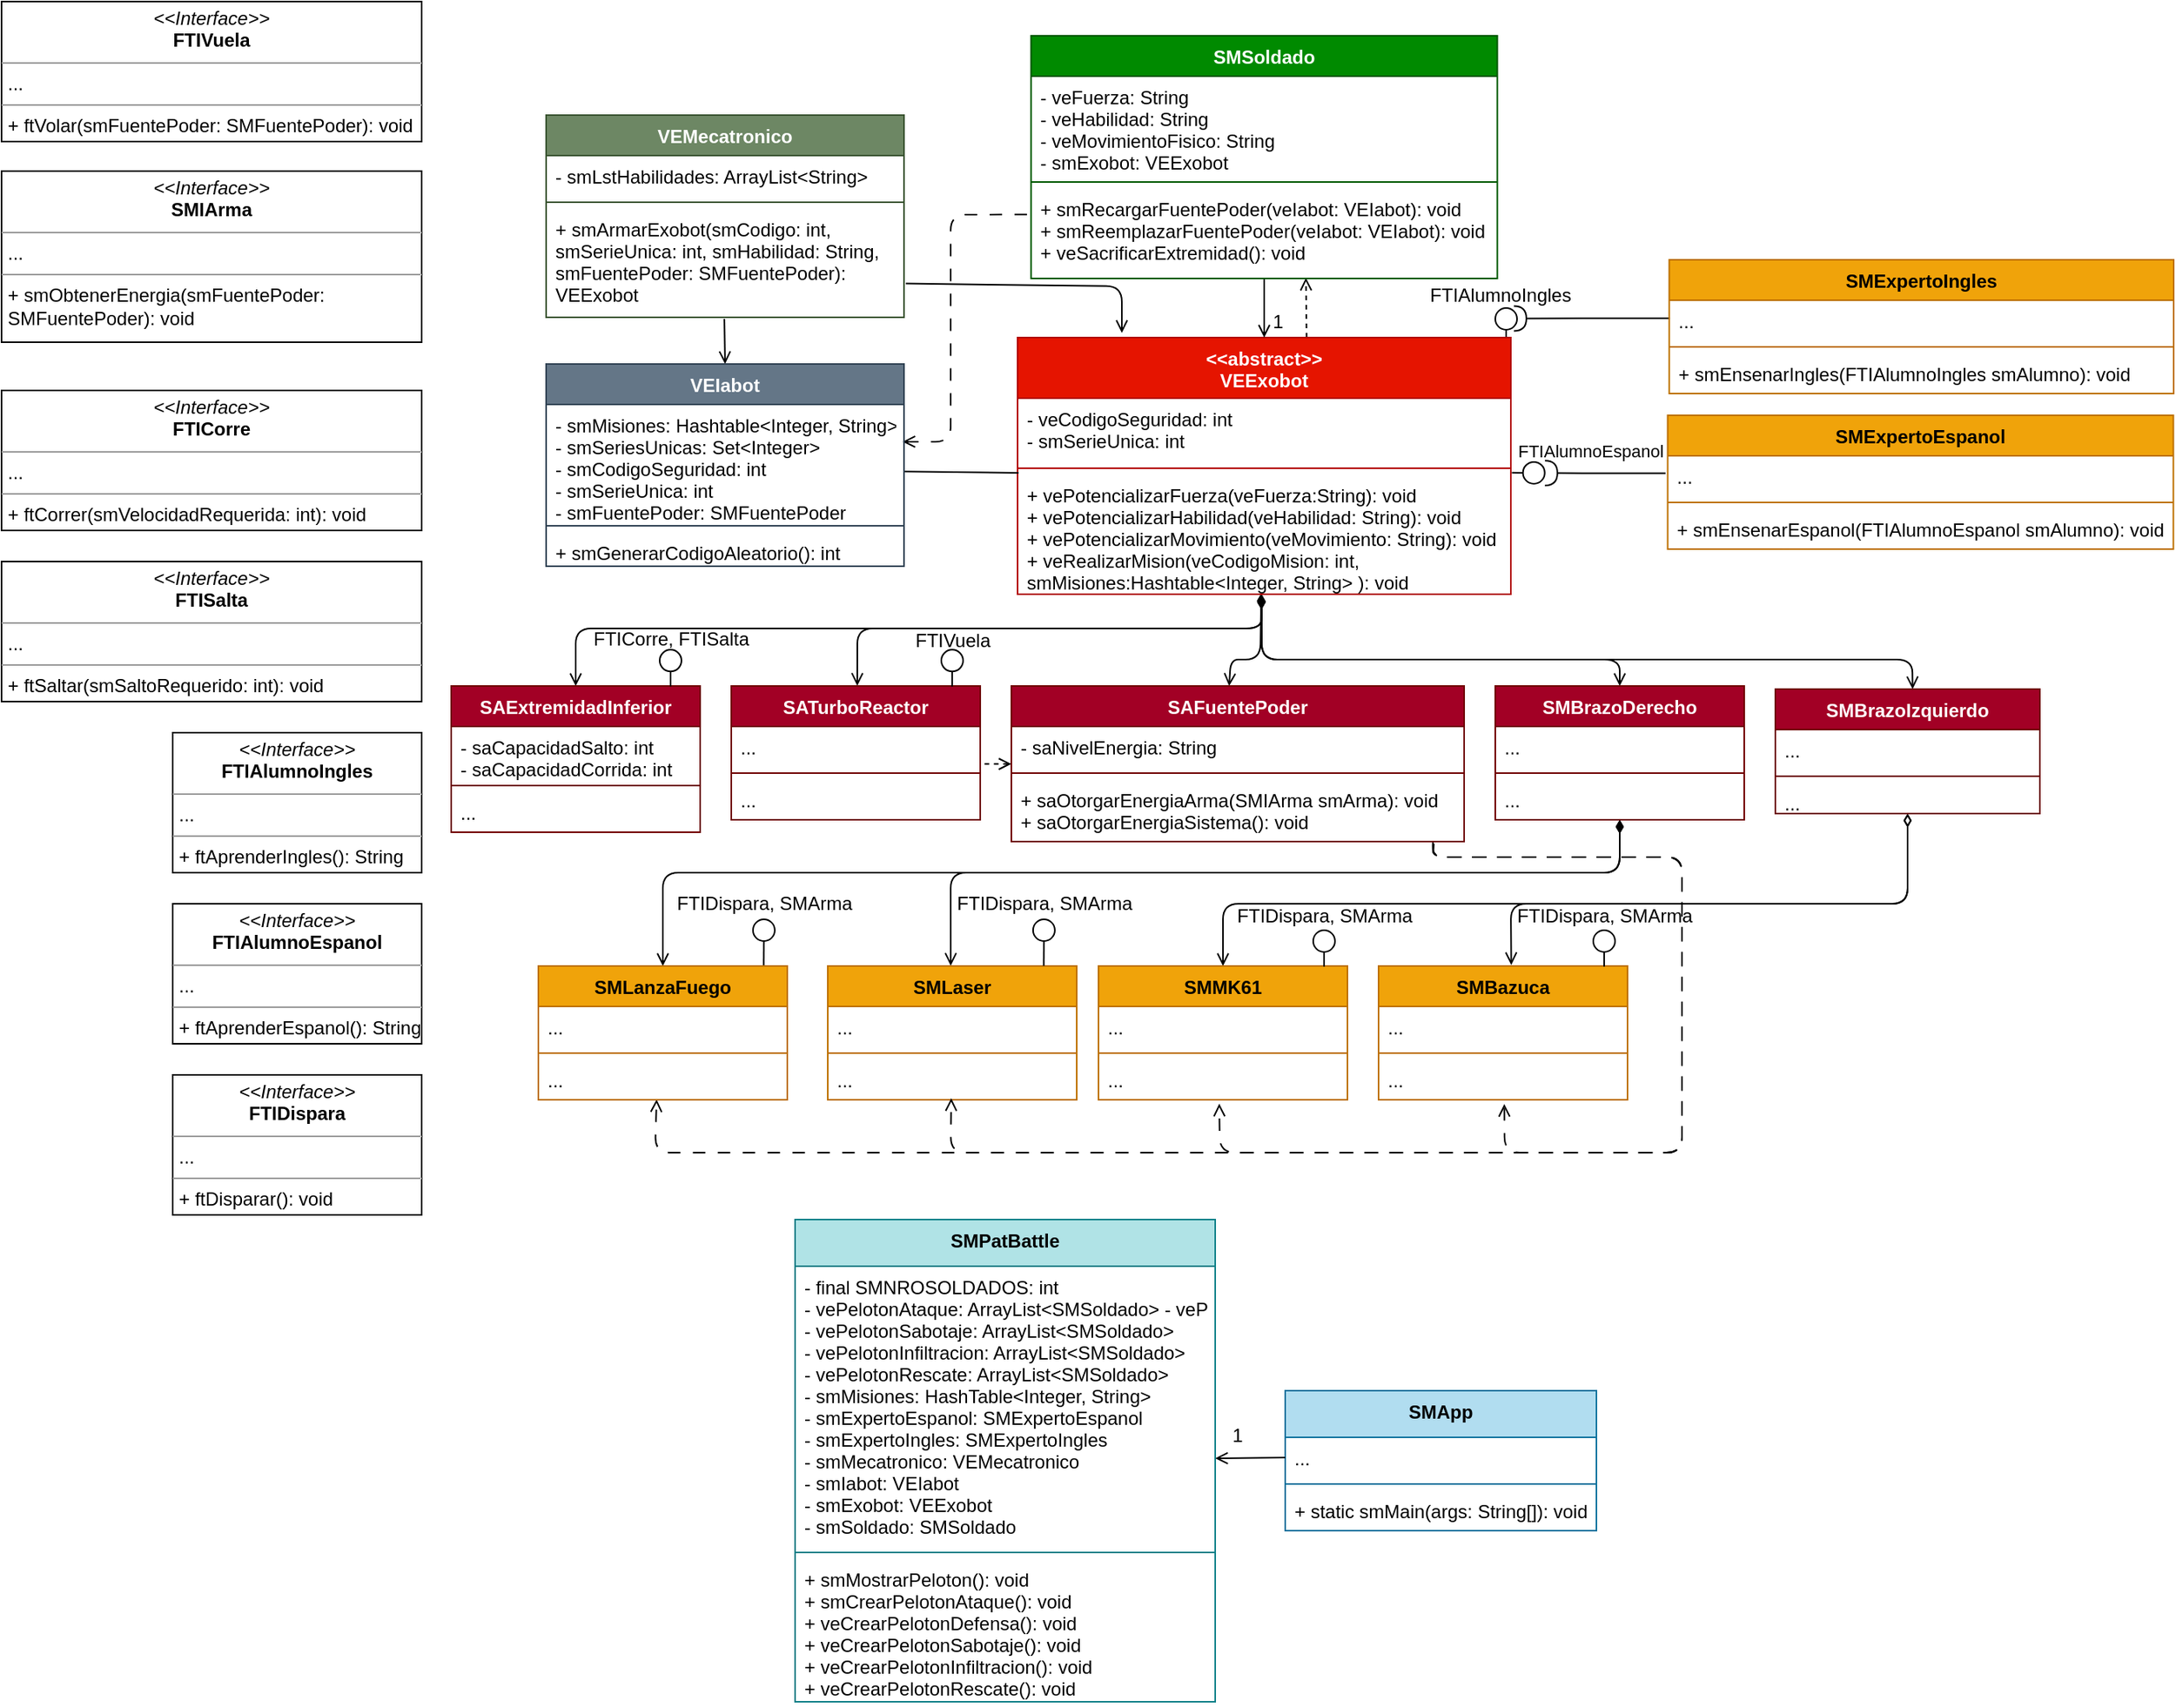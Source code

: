 <mxfile>
    <diagram id="Ngkt_RE7BkTY8LYu2mqX" name="Página-1">
        <mxGraphModel dx="877" dy="1302" grid="1" gridSize="10" guides="1" tooltips="1" connect="1" arrows="1" fold="1" page="1" pageScale="1" pageWidth="1169" pageHeight="827" background="#ffffff" math="0" shadow="0">
            <root>
                <mxCell id="0"/>
                <mxCell id="1" parent="0"/>
                <mxCell id="91" style="edgeStyle=none;html=1;strokeColor=#000000;endArrow=circle;endFill=0;" parent="1" edge="1">
                    <mxGeometry relative="1" as="geometry">
                        <mxPoint x="1337" y="113" as="targetPoint"/>
                        <Array as="points">
                            <mxPoint x="1337" y="113"/>
                        </Array>
                        <mxPoint x="1337" y="133" as="sourcePoint"/>
                    </mxGeometry>
                </mxCell>
                <mxCell id="99" style="edgeStyle=none;html=1;entryX=0.5;entryY=0;entryDx=0;entryDy=0;strokeColor=#000000;fontColor=#000000;endArrow=open;endFill=0;exitX=0.495;exitY=1.007;exitDx=0;exitDy=0;exitPerimeter=0;startArrow=diamondThin;startFill=1;" parent="1" source="5" target="26" edge="1">
                    <mxGeometry relative="1" as="geometry">
                        <Array as="points">
                            <mxPoint x="1180" y="320"/>
                            <mxPoint x="739" y="320"/>
                        </Array>
                    </mxGeometry>
                </mxCell>
                <mxCell id="100" style="edgeStyle=none;html=1;entryX=0.506;entryY=-0.002;entryDx=0;entryDy=0;strokeColor=#000000;fontColor=#000000;endArrow=open;endFill=0;entryPerimeter=0;startArrow=diamondThin;startFill=1;exitX=0.494;exitY=1.012;exitDx=0;exitDy=0;exitPerimeter=0;" parent="1" source="5" target="30" edge="1">
                    <mxGeometry relative="1" as="geometry">
                        <Array as="points">
                            <mxPoint x="1180" y="320"/>
                            <mxPoint x="920" y="320"/>
                        </Array>
                        <mxPoint x="1120" y="287" as="sourcePoint"/>
                    </mxGeometry>
                </mxCell>
                <mxCell id="101" style="edgeStyle=none;html=1;entryX=0.481;entryY=0;entryDx=0;entryDy=0;strokeColor=#000000;fontColor=#000000;endArrow=open;endFill=0;startArrow=diamondThin;startFill=1;entryPerimeter=0;exitX=0.494;exitY=0.996;exitDx=0;exitDy=0;exitPerimeter=0;" parent="1" source="5" target="34" edge="1">
                    <mxGeometry relative="1" as="geometry">
                        <Array as="points">
                            <mxPoint x="1179" y="340"/>
                            <mxPoint x="1160" y="340"/>
                        </Array>
                        <mxPoint x="1130" y="287" as="sourcePoint"/>
                    </mxGeometry>
                </mxCell>
                <mxCell id="102" style="edgeStyle=none;html=1;entryX=0.5;entryY=0;entryDx=0;entryDy=0;strokeColor=#000000;fontColor=#000000;endArrow=open;endFill=0;startArrow=diamondThin;startFill=1;exitX=0.493;exitY=1;exitDx=0;exitDy=0;exitPerimeter=0;" parent="1" source="5" target="38" edge="1">
                    <mxGeometry relative="1" as="geometry">
                        <Array as="points">
                            <mxPoint x="1180" y="340"/>
                            <mxPoint x="1410" y="340"/>
                        </Array>
                        <mxPoint x="1180" y="300" as="sourcePoint"/>
                    </mxGeometry>
                </mxCell>
                <mxCell id="103" style="edgeStyle=none;html=1;strokeColor=#000000;fontColor=#000000;startArrow=diamondThin;startFill=1;endArrow=open;endFill=0;exitX=0.495;exitY=1.004;exitDx=0;exitDy=0;exitPerimeter=0;entryX=0.519;entryY=0;entryDx=0;entryDy=0;entryPerimeter=0;" parent="1" source="5" target="42" edge="1">
                    <mxGeometry relative="1" as="geometry">
                        <mxPoint x="1460" y="347" as="targetPoint"/>
                        <Array as="points">
                            <mxPoint x="1180" y="340"/>
                            <mxPoint x="1598" y="340"/>
                        </Array>
                    </mxGeometry>
                </mxCell>
                <mxCell id="147" style="edgeStyle=none;html=1;exitX=0.75;exitY=0;exitDx=0;exitDy=0;entryX=0.763;entryY=0.993;entryDx=0;entryDy=0;entryPerimeter=0;strokeColor=#000000;startArrow=none;startFill=0;endArrow=open;endFill=0;dashed=1;" parent="1" edge="1">
                    <mxGeometry relative="1" as="geometry">
                        <mxPoint x="1208.75" y="133" as="sourcePoint"/>
                        <mxPoint x="1208.298" y="94.594" as="targetPoint"/>
                    </mxGeometry>
                </mxCell>
                <mxCell id="2" value="&lt;&lt;abstract&gt;&gt;&#10;VEExobot" style="swimlane;fontStyle=1;align=center;verticalAlign=top;childLayout=stackLayout;horizontal=1;startSize=39;horizontalStack=0;resizeParent=1;resizeParentMax=0;resizeLast=0;collapsible=1;marginBottom=0;fillColor=#e51400;strokeColor=#B20000;fontColor=#ffffff;" parent="1" vertex="1">
                    <mxGeometry x="1023" y="133" width="317" height="165" as="geometry"/>
                </mxCell>
                <mxCell id="3" value="- veCodigoSeguridad: int&#10;- smSerieUnica: int " style="text;strokeColor=none;fillColor=none;align=left;verticalAlign=top;spacingLeft=4;spacingRight=4;overflow=hidden;rotatable=0;points=[[0,0.5],[1,0.5]];portConstraint=eastwest;fontColor=#000000;" parent="2" vertex="1">
                    <mxGeometry y="39" width="317" height="41" as="geometry"/>
                </mxCell>
                <mxCell id="4" value="" style="line;strokeWidth=1;fillColor=none;align=left;verticalAlign=middle;spacingTop=-1;spacingLeft=3;spacingRight=3;rotatable=0;labelPosition=right;points=[];portConstraint=eastwest;strokeColor=inherit;" parent="2" vertex="1">
                    <mxGeometry y="80" width="317" height="8" as="geometry"/>
                </mxCell>
                <mxCell id="5" value="+ vePotencializarFuerza(veFuerza:String): void&#10;+ vePotencializarHabilidad(veHabilidad: String): void&#10;+ vePotencializarMovimiento(veMovimiento: String): void&#10;+ veRealizarMision(veCodigoMision: int, &#10;smMisiones:Hashtable&lt;Integer, String&gt; ): void" style="text;strokeColor=none;fillColor=none;align=left;verticalAlign=top;spacingLeft=4;spacingRight=4;overflow=hidden;rotatable=0;points=[[0,0.5],[1,0.5]];portConstraint=eastwest;fontColor=#000000;" parent="2" vertex="1">
                    <mxGeometry y="88" width="317" height="77" as="geometry"/>
                </mxCell>
                <mxCell id="87" style="edgeStyle=none;html=1;entryX=0.5;entryY=0;entryDx=0;entryDy=0;strokeColor=#000000;endArrow=open;endFill=0;" parent="1" source="6" target="2" edge="1">
                    <mxGeometry relative="1" as="geometry"/>
                </mxCell>
                <mxCell id="6" value="SMSoldado" style="swimlane;fontStyle=1;align=center;verticalAlign=top;childLayout=stackLayout;horizontal=1;startSize=26;horizontalStack=0;resizeParent=1;resizeParentMax=0;resizeLast=0;collapsible=1;marginBottom=0;fillColor=#008a00;strokeColor=#005700;fontColor=#ffffff;" parent="1" vertex="1">
                    <mxGeometry x="1031.68" y="-61" width="299.63" height="156" as="geometry"/>
                </mxCell>
                <mxCell id="7" value="- veFuerza: String&#10;- veHabilidad: String&#10;- veMovimientoFisico: String&#10;- smExobot: VEExobot" style="text;strokeColor=none;fillColor=none;align=left;verticalAlign=top;spacingLeft=4;spacingRight=4;overflow=hidden;rotatable=0;points=[[0,0.5],[1,0.5]];portConstraint=eastwest;fontColor=#000000;" parent="6" vertex="1">
                    <mxGeometry y="26" width="299.63" height="64" as="geometry"/>
                </mxCell>
                <mxCell id="8" value="" style="line;strokeWidth=1;fillColor=none;align=left;verticalAlign=middle;spacingTop=-1;spacingLeft=3;spacingRight=3;rotatable=0;labelPosition=right;points=[];portConstraint=eastwest;strokeColor=inherit;" parent="6" vertex="1">
                    <mxGeometry y="90" width="299.63" height="8" as="geometry"/>
                </mxCell>
                <mxCell id="9" value="+ smRecargarFuentePoder(veIabot: VEIabot): void&#10;+ smReemplazarFuentePoder(veIabot: VEIabot): void&#10;+ veSacrificarExtremidad(): void" style="text;strokeColor=none;fillColor=none;align=left;verticalAlign=top;spacingLeft=4;spacingRight=4;overflow=hidden;rotatable=0;points=[[0,0.5],[1,0.5]];portConstraint=eastwest;fontColor=#000000;" parent="6" vertex="1">
                    <mxGeometry y="98" width="299.63" height="58" as="geometry"/>
                </mxCell>
                <mxCell id="88" style="edgeStyle=none;html=1;entryX=0.498;entryY=1.014;entryDx=0;entryDy=0;strokeColor=#000000;endArrow=none;endFill=0;exitX=0.5;exitY=0;exitDx=0;exitDy=0;entryPerimeter=0;startArrow=open;startFill=0;" parent="1" source="10" target="17" edge="1">
                    <mxGeometry relative="1" as="geometry"/>
                </mxCell>
                <mxCell id="89" style="edgeStyle=none;html=1;entryX=0.002;entryY=0.875;entryDx=0;entryDy=0;strokeColor=#000000;endArrow=none;endFill=0;entryPerimeter=0;startArrow=none;startFill=0;exitX=1.001;exitY=0.582;exitDx=0;exitDy=0;exitPerimeter=0;" parent="1" source="11" target="4" edge="1">
                    <mxGeometry relative="1" as="geometry"/>
                </mxCell>
                <mxCell id="129" style="edgeStyle=none;html=1;fontColor=#000000;strokeColor=#000000;dashed=1;dashPattern=8 8;endArrow=none;endFill=0;startArrow=open;startFill=0;exitX=0.996;exitY=0.324;exitDx=0;exitDy=0;exitPerimeter=0;entryX=0.003;entryY=0.291;entryDx=0;entryDy=0;entryPerimeter=0;" parent="1" source="11" target="9" edge="1">
                    <mxGeometry relative="1" as="geometry">
                        <Array as="points">
                            <mxPoint x="980" y="200"/>
                            <mxPoint x="980" y="54"/>
                        </Array>
                        <mxPoint x="960" y="180" as="sourcePoint"/>
                        <mxPoint x="1030" y="54" as="targetPoint"/>
                    </mxGeometry>
                </mxCell>
                <mxCell id="10" value="VEIabot" style="swimlane;fontStyle=1;align=center;verticalAlign=top;childLayout=stackLayout;horizontal=1;startSize=26;horizontalStack=0;resizeParent=1;resizeParentMax=0;resizeLast=0;collapsible=1;marginBottom=0;fillColor=#647687;strokeColor=#314354;fontColor=#ffffff;" parent="1" vertex="1">
                    <mxGeometry x="720" y="150" width="230" height="130" as="geometry"/>
                </mxCell>
                <mxCell id="11" value="- smMisiones: Hashtable&lt;Integer, String&gt;&#10;- smSeriesUnicas: Set&lt;Integer&gt;&#10;- smCodigoSeguridad: int&#10;- smSerieUnica: int&#10;- smFuentePoder: SMFuentePoder" style="text;strokeColor=none;fillColor=none;align=left;verticalAlign=top;spacingLeft=4;spacingRight=4;overflow=hidden;rotatable=0;points=[[0,0.5],[1,0.5]];portConstraint=eastwest;fontColor=#000000;" parent="10" vertex="1">
                    <mxGeometry y="26" width="230" height="74" as="geometry"/>
                </mxCell>
                <mxCell id="12" value="" style="line;strokeWidth=1;fillColor=none;align=left;verticalAlign=middle;spacingTop=-1;spacingLeft=3;spacingRight=3;rotatable=0;labelPosition=right;points=[];portConstraint=eastwest;strokeColor=inherit;" parent="10" vertex="1">
                    <mxGeometry y="100" width="230" height="8" as="geometry"/>
                </mxCell>
                <mxCell id="13" value="+ smGenerarCodigoAleatorio(): int" style="text;strokeColor=none;fillColor=none;align=left;verticalAlign=top;spacingLeft=4;spacingRight=4;overflow=hidden;rotatable=0;points=[[0,0.5],[1,0.5]];portConstraint=eastwest;fontColor=#000000;" parent="10" vertex="1">
                    <mxGeometry y="108" width="230" height="22" as="geometry"/>
                </mxCell>
                <mxCell id="14" value="VEMecatronico" style="swimlane;fontStyle=1;align=center;verticalAlign=top;childLayout=stackLayout;horizontal=1;startSize=26;horizontalStack=0;resizeParent=1;resizeParentMax=0;resizeLast=0;collapsible=1;marginBottom=0;fillColor=#6d8764;strokeColor=#3A5431;fontColor=#ffffff;" parent="1" vertex="1">
                    <mxGeometry x="720" y="-10" width="230" height="130" as="geometry"/>
                </mxCell>
                <mxCell id="15" value="- smLstHabilidades: ArrayList&lt;String&gt;" style="text;strokeColor=none;fillColor=none;align=left;verticalAlign=top;spacingLeft=4;spacingRight=4;overflow=hidden;rotatable=0;points=[[0,0.5],[1,0.5]];portConstraint=eastwest;fontColor=#000000;" parent="14" vertex="1">
                    <mxGeometry y="26" width="230" height="26" as="geometry"/>
                </mxCell>
                <mxCell id="16" value="" style="line;strokeWidth=1;fillColor=none;align=left;verticalAlign=middle;spacingTop=-1;spacingLeft=3;spacingRight=3;rotatable=0;labelPosition=right;points=[];portConstraint=eastwest;strokeColor=inherit;" parent="14" vertex="1">
                    <mxGeometry y="52" width="230" height="8" as="geometry"/>
                </mxCell>
                <mxCell id="17" value="+ smArmarExobot(smCodigo: int,&#10;smSerieUnica: int, smHabilidad: String, &#10;smFuentePoder: SMFuentePoder): &#10;VEExobot" style="text;strokeColor=none;fillColor=none;align=left;verticalAlign=top;spacingLeft=4;spacingRight=4;overflow=hidden;rotatable=0;points=[[0,0.5],[1,0.5]];portConstraint=eastwest;fontColor=#000000;" parent="14" vertex="1">
                    <mxGeometry y="60" width="230" height="70" as="geometry"/>
                </mxCell>
                <mxCell id="93" style="edgeStyle=none;html=1;strokeColor=#000000;fontColor=#000000;endArrow=halfCircle;endFill=0;entryX=0.732;entryY=1.09;entryDx=0;entryDy=0;entryPerimeter=0;exitX=0.001;exitY=0.446;exitDx=0;exitDy=0;exitPerimeter=0;" parent="1" edge="1">
                    <mxGeometry relative="1" as="geometry">
                        <mxPoint x="1342" y="120.7" as="targetPoint"/>
                        <mxPoint x="1442.124" y="120.596" as="sourcePoint"/>
                    </mxGeometry>
                </mxCell>
                <mxCell id="18" value="SMExpertoIngles" style="swimlane;fontStyle=1;align=center;verticalAlign=top;childLayout=stackLayout;horizontal=1;startSize=26;horizontalStack=0;resizeParent=1;resizeParentMax=0;resizeLast=0;collapsible=1;marginBottom=0;fillColor=#f0a30a;strokeColor=#BD7000;fontColor=#000000;" parent="1" vertex="1">
                    <mxGeometry x="1441.8" y="83" width="324.2" height="86" as="geometry"/>
                </mxCell>
                <mxCell id="19" value="..." style="text;strokeColor=none;fillColor=none;align=left;verticalAlign=top;spacingLeft=4;spacingRight=4;overflow=hidden;rotatable=0;points=[[0,0.5],[1,0.5]];portConstraint=eastwest;fontColor=#000000;" parent="18" vertex="1">
                    <mxGeometry y="26" width="324.2" height="26" as="geometry"/>
                </mxCell>
                <mxCell id="20" value="" style="line;strokeWidth=1;fillColor=none;align=left;verticalAlign=middle;spacingTop=-1;spacingLeft=3;spacingRight=3;rotatable=0;labelPosition=right;points=[];portConstraint=eastwest;strokeColor=inherit;" parent="18" vertex="1">
                    <mxGeometry y="52" width="324.2" height="8" as="geometry"/>
                </mxCell>
                <mxCell id="21" value="+ smEnsenarIngles(FTIAlumnoIngles smAlumno): void" style="text;strokeColor=none;fillColor=none;align=left;verticalAlign=top;spacingLeft=4;spacingRight=4;overflow=hidden;rotatable=0;points=[[0,0.5],[1,0.5]];portConstraint=eastwest;fontColor=#000000;" parent="18" vertex="1">
                    <mxGeometry y="60" width="324.2" height="26" as="geometry"/>
                </mxCell>
                <mxCell id="22" value="SMExpertoEspanol" style="swimlane;fontStyle=1;align=center;verticalAlign=top;childLayout=stackLayout;horizontal=1;startSize=26;horizontalStack=0;resizeParent=1;resizeParentMax=0;resizeLast=0;collapsible=1;marginBottom=0;fillColor=#f0a30a;strokeColor=#BD7000;fontColor=#000000;" parent="1" vertex="1">
                    <mxGeometry x="1440.8" y="183" width="325" height="86" as="geometry"/>
                </mxCell>
                <mxCell id="23" value="..." style="text;strokeColor=none;fillColor=none;align=left;verticalAlign=top;spacingLeft=4;spacingRight=4;overflow=hidden;rotatable=0;points=[[0,0.5],[1,0.5]];portConstraint=eastwest;fontColor=#000000;" parent="22" vertex="1">
                    <mxGeometry y="26" width="325" height="26" as="geometry"/>
                </mxCell>
                <mxCell id="24" value="" style="line;strokeWidth=1;fillColor=none;align=left;verticalAlign=middle;spacingTop=-1;spacingLeft=3;spacingRight=3;rotatable=0;labelPosition=right;points=[];portConstraint=eastwest;strokeColor=inherit;" parent="22" vertex="1">
                    <mxGeometry y="52" width="325" height="8" as="geometry"/>
                </mxCell>
                <mxCell id="25" value="+ smEnsenarEspanol(FTIAlumnoEspanol smAlumno): void" style="text;strokeColor=none;fillColor=none;align=left;verticalAlign=top;spacingLeft=4;spacingRight=4;overflow=hidden;rotatable=0;points=[[0,0.5],[1,0.5]];portConstraint=eastwest;fontColor=#000000;" parent="22" vertex="1">
                    <mxGeometry y="60" width="325" height="26" as="geometry"/>
                </mxCell>
                <mxCell id="26" value="SAExtremidadInferior" style="swimlane;fontStyle=1;align=center;verticalAlign=top;childLayout=stackLayout;horizontal=1;startSize=26;horizontalStack=0;resizeParent=1;resizeParentMax=0;resizeLast=0;collapsible=1;marginBottom=0;fillColor=#a20025;strokeColor=#6F0000;fontColor=#ffffff;" parent="1" vertex="1">
                    <mxGeometry x="659" y="357" width="160" height="94" as="geometry"/>
                </mxCell>
                <mxCell id="27" value="- saCapacidadSalto: int&#10;- saCapacidadCorrida: int" style="text;strokeColor=none;fillColor=none;align=left;verticalAlign=top;spacingLeft=4;spacingRight=4;overflow=hidden;rotatable=0;points=[[0,0.5],[1,0.5]];portConstraint=eastwest;fontColor=#000000;" parent="26" vertex="1">
                    <mxGeometry y="26" width="160" height="34" as="geometry"/>
                </mxCell>
                <mxCell id="28" value="" style="line;strokeWidth=1;fillColor=none;align=left;verticalAlign=middle;spacingTop=-1;spacingLeft=3;spacingRight=3;rotatable=0;labelPosition=right;points=[];portConstraint=eastwest;strokeColor=inherit;" parent="26" vertex="1">
                    <mxGeometry y="60" width="160" height="8" as="geometry"/>
                </mxCell>
                <mxCell id="29" value="..." style="text;strokeColor=none;fillColor=none;align=left;verticalAlign=top;spacingLeft=4;spacingRight=4;overflow=hidden;rotatable=0;points=[[0,0.5],[1,0.5]];portConstraint=eastwest;fontColor=#000000;" parent="26" vertex="1">
                    <mxGeometry y="68" width="160" height="26" as="geometry"/>
                </mxCell>
                <mxCell id="30" value="SATurboReactor" style="swimlane;fontStyle=1;align=center;verticalAlign=top;childLayout=stackLayout;horizontal=1;startSize=26;horizontalStack=0;resizeParent=1;resizeParentMax=0;resizeLast=0;collapsible=1;marginBottom=0;fillColor=#a20025;strokeColor=#6F0000;fontColor=#ffffff;" parent="1" vertex="1">
                    <mxGeometry x="839" y="357" width="160" height="86" as="geometry"/>
                </mxCell>
                <mxCell id="31" value="..." style="text;strokeColor=none;fillColor=none;align=left;verticalAlign=top;spacingLeft=4;spacingRight=4;overflow=hidden;rotatable=0;points=[[0,0.5],[1,0.5]];portConstraint=eastwest;fontColor=#000000;" parent="30" vertex="1">
                    <mxGeometry y="26" width="160" height="26" as="geometry"/>
                </mxCell>
                <mxCell id="32" value="" style="line;strokeWidth=1;fillColor=none;align=left;verticalAlign=middle;spacingTop=-1;spacingLeft=3;spacingRight=3;rotatable=0;labelPosition=right;points=[];portConstraint=eastwest;strokeColor=inherit;" parent="30" vertex="1">
                    <mxGeometry y="52" width="160" height="8" as="geometry"/>
                </mxCell>
                <mxCell id="33" value="..." style="text;strokeColor=none;fillColor=none;align=left;verticalAlign=top;spacingLeft=4;spacingRight=4;overflow=hidden;rotatable=0;points=[[0,0.5],[1,0.5]];portConstraint=eastwest;fontColor=#000000;" parent="30" vertex="1">
                    <mxGeometry y="60" width="160" height="26" as="geometry"/>
                </mxCell>
                <mxCell id="138" style="edgeStyle=none;html=1;strokeColor=#000000;entryX=0.475;entryY=0.989;entryDx=0;entryDy=0;entryPerimeter=0;dashed=1;dashPattern=8 8;endArrow=open;endFill=0;exitX=0.933;exitY=1.035;exitDx=0;exitDy=0;exitPerimeter=0;" parent="1" source="37" target="49" edge="1">
                    <mxGeometry relative="1" as="geometry">
                        <mxPoint x="790" y="627" as="targetPoint"/>
                        <Array as="points">
                            <mxPoint x="1290" y="467"/>
                            <mxPoint x="1450" y="467"/>
                            <mxPoint x="1450" y="657"/>
                            <mxPoint x="790" y="657"/>
                        </Array>
                    </mxGeometry>
                </mxCell>
                <mxCell id="142" style="edgeStyle=none;html=1;entryX=1;entryY=0.928;entryDx=0;entryDy=0;entryPerimeter=0;strokeColor=#000000;startArrow=open;startFill=0;endArrow=none;endFill=0;dashed=1;" parent="1" source="34" target="31" edge="1">
                    <mxGeometry relative="1" as="geometry"/>
                </mxCell>
                <mxCell id="34" value="SAFuentePoder" style="swimlane;fontStyle=1;align=center;verticalAlign=top;childLayout=stackLayout;horizontal=1;startSize=26;horizontalStack=0;resizeParent=1;resizeParentMax=0;resizeLast=0;collapsible=1;marginBottom=0;fillColor=#a20025;strokeColor=#6F0000;fontColor=#ffffff;" parent="1" vertex="1">
                    <mxGeometry x="1019" y="357" width="291" height="100" as="geometry"/>
                </mxCell>
                <mxCell id="35" value="- saNivelEnergia: String" style="text;strokeColor=none;fillColor=none;align=left;verticalAlign=top;spacingLeft=4;spacingRight=4;overflow=hidden;rotatable=0;points=[[0,0.5],[1,0.5]];portConstraint=eastwest;fontColor=#000000;" parent="34" vertex="1">
                    <mxGeometry y="26" width="291" height="26" as="geometry"/>
                </mxCell>
                <mxCell id="36" value="" style="line;strokeWidth=1;fillColor=none;align=left;verticalAlign=middle;spacingTop=-1;spacingLeft=3;spacingRight=3;rotatable=0;labelPosition=right;points=[];portConstraint=eastwest;strokeColor=inherit;" parent="34" vertex="1">
                    <mxGeometry y="52" width="291" height="8" as="geometry"/>
                </mxCell>
                <mxCell id="37" value="+ saOtorgarEnergiaArma(SMIArma smArma): void&#10;+ saOtorgarEnergiaSistema(): void" style="text;strokeColor=none;fillColor=none;align=left;verticalAlign=top;spacingLeft=4;spacingRight=4;overflow=hidden;rotatable=0;points=[[0,0.5],[1,0.5]];portConstraint=eastwest;fontColor=#000000;" parent="34" vertex="1">
                    <mxGeometry y="60" width="291" height="40" as="geometry"/>
                </mxCell>
                <mxCell id="105" style="edgeStyle=none;html=1;entryX=0.5;entryY=0;entryDx=0;entryDy=0;strokeColor=#000000;fontColor=#000000;startArrow=diamondThin;startFill=1;endArrow=open;endFill=0;" parent="1" source="38" target="46" edge="1">
                    <mxGeometry relative="1" as="geometry">
                        <Array as="points">
                            <mxPoint x="1410" y="477"/>
                            <mxPoint x="795" y="477"/>
                        </Array>
                    </mxGeometry>
                </mxCell>
                <mxCell id="106" style="edgeStyle=none;html=1;entryX=0.494;entryY=-0.002;entryDx=0;entryDy=0;strokeColor=#000000;fontColor=#000000;startArrow=diamondThin;startFill=1;endArrow=open;endFill=0;entryPerimeter=0;" parent="1" source="38" target="50" edge="1">
                    <mxGeometry relative="1" as="geometry">
                        <Array as="points">
                            <mxPoint x="1410" y="477"/>
                            <mxPoint x="980" y="477"/>
                        </Array>
                    </mxGeometry>
                </mxCell>
                <mxCell id="38" value="SMBrazoDerecho" style="swimlane;fontStyle=1;align=center;verticalAlign=top;childLayout=stackLayout;horizontal=1;startSize=26;horizontalStack=0;resizeParent=1;resizeParentMax=0;resizeLast=0;collapsible=1;marginBottom=0;fillColor=#a20025;strokeColor=#6F0000;fontColor=#ffffff;" parent="1" vertex="1">
                    <mxGeometry x="1330" y="357" width="160" height="86" as="geometry"/>
                </mxCell>
                <mxCell id="39" value="..." style="text;strokeColor=none;fillColor=none;align=left;verticalAlign=top;spacingLeft=4;spacingRight=4;overflow=hidden;rotatable=0;points=[[0,0.5],[1,0.5]];portConstraint=eastwest;fontColor=#000000;" parent="38" vertex="1">
                    <mxGeometry y="26" width="160" height="26" as="geometry"/>
                </mxCell>
                <mxCell id="40" value="" style="line;strokeWidth=1;fillColor=none;align=left;verticalAlign=middle;spacingTop=-1;spacingLeft=3;spacingRight=3;rotatable=0;labelPosition=right;points=[];portConstraint=eastwest;strokeColor=inherit;" parent="38" vertex="1">
                    <mxGeometry y="52" width="160" height="8" as="geometry"/>
                </mxCell>
                <mxCell id="41" value="..." style="text;strokeColor=none;fillColor=none;align=left;verticalAlign=top;spacingLeft=4;spacingRight=4;overflow=hidden;rotatable=0;points=[[0,0.5],[1,0.5]];portConstraint=eastwest;fontColor=#000000;" parent="38" vertex="1">
                    <mxGeometry y="60" width="160" height="26" as="geometry"/>
                </mxCell>
                <mxCell id="107" style="edgeStyle=none;html=1;entryX=0.5;entryY=0;entryDx=0;entryDy=0;strokeColor=#000000;fontColor=#000000;startArrow=diamondThin;startFill=0;endArrow=open;endFill=0;" parent="1" source="42" target="54" edge="1">
                    <mxGeometry relative="1" as="geometry">
                        <Array as="points">
                            <mxPoint x="1595" y="497"/>
                            <mxPoint x="1155" y="497"/>
                        </Array>
                    </mxGeometry>
                </mxCell>
                <mxCell id="108" style="edgeStyle=none;html=1;entryX=0.533;entryY=-0.008;entryDx=0;entryDy=0;entryPerimeter=0;strokeColor=#000000;fontColor=#000000;startArrow=diamondThin;startFill=0;endArrow=open;endFill=0;exitX=0.5;exitY=1;exitDx=0;exitDy=0;" parent="1" source="42" target="58" edge="1">
                    <mxGeometry relative="1" as="geometry">
                        <Array as="points">
                            <mxPoint x="1595" y="497"/>
                            <mxPoint x="1340" y="497"/>
                        </Array>
                        <mxPoint x="1620" y="467" as="sourcePoint"/>
                    </mxGeometry>
                </mxCell>
                <mxCell id="42" value="SMBrazoIzquierdo" style="swimlane;fontStyle=1;align=center;verticalAlign=top;childLayout=stackLayout;horizontal=1;startSize=26;horizontalStack=0;resizeParent=1;resizeParentMax=0;resizeLast=0;collapsible=1;marginBottom=0;fillColor=#a20025;strokeColor=#6F0000;fontColor=#ffffff;" parent="1" vertex="1">
                    <mxGeometry x="1510" y="359" width="170" height="80" as="geometry"/>
                </mxCell>
                <mxCell id="43" value="..." style="text;strokeColor=none;fillColor=none;align=left;verticalAlign=top;spacingLeft=4;spacingRight=4;overflow=hidden;rotatable=0;points=[[0,0.5],[1,0.5]];portConstraint=eastwest;fontColor=#000000;" parent="42" vertex="1">
                    <mxGeometry y="26" width="170" height="26" as="geometry"/>
                </mxCell>
                <mxCell id="44" value="" style="line;strokeWidth=1;fillColor=none;align=left;verticalAlign=middle;spacingTop=-1;spacingLeft=3;spacingRight=3;rotatable=0;labelPosition=right;points=[];portConstraint=eastwest;strokeColor=inherit;" parent="42" vertex="1">
                    <mxGeometry y="52" width="170" height="8" as="geometry"/>
                </mxCell>
                <mxCell id="45" value="..." style="text;strokeColor=none;fillColor=none;align=left;verticalAlign=top;spacingLeft=4;spacingRight=4;overflow=hidden;rotatable=0;points=[[0,0.5],[1,0.5]];portConstraint=eastwest;fontColor=#000000;" parent="42" vertex="1">
                    <mxGeometry y="60" width="170" height="20" as="geometry"/>
                </mxCell>
                <mxCell id="116" style="edgeStyle=none;html=1;exitX=0.905;exitY=0.01;exitDx=0;exitDy=0;strokeColor=#000000;fontColor=#000000;startArrow=none;startFill=0;endArrow=circle;endFill=0;exitPerimeter=0;" parent="1" edge="1">
                    <mxGeometry relative="1" as="geometry">
                        <mxPoint x="860" y="506" as="targetPoint"/>
                        <mxPoint x="859.8" y="536.86" as="sourcePoint"/>
                    </mxGeometry>
                </mxCell>
                <mxCell id="46" value="SMLanzaFuego" style="swimlane;fontStyle=1;align=center;verticalAlign=top;childLayout=stackLayout;horizontal=1;startSize=26;horizontalStack=0;resizeParent=1;resizeParentMax=0;resizeLast=0;collapsible=1;marginBottom=0;fillColor=#f0a30a;strokeColor=#BD7000;fontColor=#000000;" parent="1" vertex="1">
                    <mxGeometry x="715" y="537" width="160" height="86" as="geometry"/>
                </mxCell>
                <mxCell id="47" value="..." style="text;strokeColor=none;fillColor=none;align=left;verticalAlign=top;spacingLeft=4;spacingRight=4;overflow=hidden;rotatable=0;points=[[0,0.5],[1,0.5]];portConstraint=eastwest;fontColor=#000000;" parent="46" vertex="1">
                    <mxGeometry y="26" width="160" height="26" as="geometry"/>
                </mxCell>
                <mxCell id="48" value="" style="line;strokeWidth=1;fillColor=none;align=left;verticalAlign=middle;spacingTop=-1;spacingLeft=3;spacingRight=3;rotatable=0;labelPosition=right;points=[];portConstraint=eastwest;strokeColor=inherit;" parent="46" vertex="1">
                    <mxGeometry y="52" width="160" height="8" as="geometry"/>
                </mxCell>
                <mxCell id="49" value="..." style="text;strokeColor=none;fillColor=none;align=left;verticalAlign=top;spacingLeft=4;spacingRight=4;overflow=hidden;rotatable=0;points=[[0,0.5],[1,0.5]];portConstraint=eastwest;fontColor=#000000;" parent="46" vertex="1">
                    <mxGeometry y="60" width="160" height="26" as="geometry"/>
                </mxCell>
                <mxCell id="50" value="SMLaser" style="swimlane;fontStyle=1;align=center;verticalAlign=top;childLayout=stackLayout;horizontal=1;startSize=26;horizontalStack=0;resizeParent=1;resizeParentMax=0;resizeLast=0;collapsible=1;marginBottom=0;fillColor=#f0a30a;strokeColor=#BD7000;fontColor=#000000;" parent="1" vertex="1">
                    <mxGeometry x="901" y="537" width="160" height="86" as="geometry"/>
                </mxCell>
                <mxCell id="51" value="..." style="text;strokeColor=none;fillColor=none;align=left;verticalAlign=top;spacingLeft=4;spacingRight=4;overflow=hidden;rotatable=0;points=[[0,0.5],[1,0.5]];portConstraint=eastwest;fontColor=#000000;" parent="50" vertex="1">
                    <mxGeometry y="26" width="160" height="26" as="geometry"/>
                </mxCell>
                <mxCell id="52" value="" style="line;strokeWidth=1;fillColor=none;align=left;verticalAlign=middle;spacingTop=-1;spacingLeft=3;spacingRight=3;rotatable=0;labelPosition=right;points=[];portConstraint=eastwest;strokeColor=inherit;" parent="50" vertex="1">
                    <mxGeometry y="52" width="160" height="8" as="geometry"/>
                </mxCell>
                <mxCell id="53" value="..." style="text;strokeColor=none;fillColor=none;align=left;verticalAlign=top;spacingLeft=4;spacingRight=4;overflow=hidden;rotatable=0;points=[[0,0.5],[1,0.5]];portConstraint=eastwest;fontColor=#000000;" parent="50" vertex="1">
                    <mxGeometry y="60" width="160" height="26" as="geometry"/>
                </mxCell>
                <mxCell id="54" value="SMMK61" style="swimlane;fontStyle=1;align=center;verticalAlign=top;childLayout=stackLayout;horizontal=1;startSize=26;horizontalStack=0;resizeParent=1;resizeParentMax=0;resizeLast=0;collapsible=1;marginBottom=0;fillColor=#f0a30a;strokeColor=#BD7000;fontColor=#000000;" parent="1" vertex="1">
                    <mxGeometry x="1075" y="537" width="160" height="86" as="geometry"/>
                </mxCell>
                <mxCell id="55" value="..." style="text;strokeColor=none;fillColor=none;align=left;verticalAlign=top;spacingLeft=4;spacingRight=4;overflow=hidden;rotatable=0;points=[[0,0.5],[1,0.5]];portConstraint=eastwest;fontColor=#000000;" parent="54" vertex="1">
                    <mxGeometry y="26" width="160" height="26" as="geometry"/>
                </mxCell>
                <mxCell id="56" value="" style="line;strokeWidth=1;fillColor=none;align=left;verticalAlign=middle;spacingTop=-1;spacingLeft=3;spacingRight=3;rotatable=0;labelPosition=right;points=[];portConstraint=eastwest;strokeColor=inherit;" parent="54" vertex="1">
                    <mxGeometry y="52" width="160" height="8" as="geometry"/>
                </mxCell>
                <mxCell id="57" value="..." style="text;strokeColor=none;fillColor=none;align=left;verticalAlign=top;spacingLeft=4;spacingRight=4;overflow=hidden;rotatable=0;points=[[0,0.5],[1,0.5]];portConstraint=eastwest;fontColor=#000000;" parent="54" vertex="1">
                    <mxGeometry y="60" width="160" height="26" as="geometry"/>
                </mxCell>
                <mxCell id="58" value="SMBazuca" style="swimlane;fontStyle=1;align=center;verticalAlign=top;childLayout=stackLayout;horizontal=1;startSize=26;horizontalStack=0;resizeParent=1;resizeParentMax=0;resizeLast=0;collapsible=1;marginBottom=0;fillColor=#f0a30a;strokeColor=#BD7000;fontColor=#000000;" parent="1" vertex="1">
                    <mxGeometry x="1255" y="537" width="160" height="86" as="geometry"/>
                </mxCell>
                <mxCell id="59" value="..." style="text;strokeColor=none;fillColor=none;align=left;verticalAlign=top;spacingLeft=4;spacingRight=4;overflow=hidden;rotatable=0;points=[[0,0.5],[1,0.5]];portConstraint=eastwest;fontColor=#000000;" parent="58" vertex="1">
                    <mxGeometry y="26" width="160" height="26" as="geometry"/>
                </mxCell>
                <mxCell id="60" value="" style="line;strokeWidth=1;fillColor=none;align=left;verticalAlign=middle;spacingTop=-1;spacingLeft=3;spacingRight=3;rotatable=0;labelPosition=right;points=[];portConstraint=eastwest;strokeColor=inherit;" parent="58" vertex="1">
                    <mxGeometry y="52" width="160" height="8" as="geometry"/>
                </mxCell>
                <mxCell id="61" value="..." style="text;strokeColor=none;fillColor=none;align=left;verticalAlign=top;spacingLeft=4;spacingRight=4;overflow=hidden;rotatable=0;points=[[0,0.5],[1,0.5]];portConstraint=eastwest;fontColor=#000000;" parent="58" vertex="1">
                    <mxGeometry y="60" width="160" height="26" as="geometry"/>
                </mxCell>
                <mxCell id="66" value="&lt;p style=&quot;margin:0px;margin-top:4px;text-align:center;&quot;&gt;&lt;i&gt;&amp;lt;&amp;lt;Interface&amp;gt;&amp;gt;&lt;/i&gt;&lt;br&gt;&lt;b&gt;FTIVuela&lt;/b&gt;&lt;/p&gt;&lt;hr size=&quot;1&quot;&gt;&lt;p style=&quot;margin:0px;margin-left:4px;&quot;&gt;...&lt;/p&gt;&lt;hr size=&quot;1&quot;&gt;&lt;p style=&quot;margin:0px;margin-left:4px;&quot;&gt;+ ftVolar(smFuentePoder: SMFuentePoder): void&lt;br&gt;&lt;/p&gt;" style="verticalAlign=top;align=left;overflow=fill;fontSize=12;fontFamily=Helvetica;html=1;fontColor=#000000;fillColor=none;strokeColor=#000000;" parent="1" vertex="1">
                    <mxGeometry x="370" y="-83" width="270" height="90" as="geometry"/>
                </mxCell>
                <mxCell id="72" value="SMApp" style="swimlane;fontStyle=1;align=center;verticalAlign=top;childLayout=stackLayout;horizontal=1;startSize=30;horizontalStack=0;resizeParent=1;resizeParentMax=0;resizeLast=0;collapsible=1;marginBottom=0;fillColor=#b1ddf0;strokeColor=#10739e;fontColor=#000000;" parent="1" vertex="1">
                    <mxGeometry x="1195" y="810" width="200" height="90" as="geometry"/>
                </mxCell>
                <mxCell id="73" value="..." style="text;strokeColor=none;fillColor=none;align=left;verticalAlign=top;spacingLeft=4;spacingRight=4;overflow=hidden;rotatable=0;points=[[0,0.5],[1,0.5]];portConstraint=eastwest;fontColor=#000000;" parent="72" vertex="1">
                    <mxGeometry y="30" width="200" height="26" as="geometry"/>
                </mxCell>
                <mxCell id="74" value="" style="line;strokeWidth=1;fillColor=none;align=left;verticalAlign=middle;spacingTop=-1;spacingLeft=3;spacingRight=3;rotatable=0;labelPosition=right;points=[];portConstraint=eastwest;strokeColor=inherit;" parent="72" vertex="1">
                    <mxGeometry y="56" width="200" height="8" as="geometry"/>
                </mxCell>
                <mxCell id="75" value="+ static smMain(args: String[]): void" style="text;strokeColor=none;fillColor=none;align=left;verticalAlign=top;spacingLeft=4;spacingRight=4;overflow=hidden;rotatable=0;points=[[0,0.5],[1,0.5]];portConstraint=eastwest;fontColor=#000000;" parent="72" vertex="1">
                    <mxGeometry y="64" width="200" height="26" as="geometry"/>
                </mxCell>
                <mxCell id="113" style="edgeStyle=none;html=1;entryX=0;entryY=0.5;entryDx=0;entryDy=0;strokeColor=#000000;fontColor=#000000;startArrow=open;startFill=0;endArrow=none;endFill=0;" parent="1" source="76" target="73" edge="1">
                    <mxGeometry relative="1" as="geometry"/>
                </mxCell>
                <mxCell id="76" value="SMPatBattle" style="swimlane;fontStyle=1;align=center;verticalAlign=top;childLayout=stackLayout;horizontal=1;startSize=30;horizontalStack=0;resizeParent=1;resizeParentMax=0;resizeLast=0;collapsible=1;marginBottom=0;fillColor=#b0e3e6;strokeColor=#0e8088;fontColor=#000000;" parent="1" vertex="1">
                    <mxGeometry x="880" y="700" width="270" height="310" as="geometry"/>
                </mxCell>
                <mxCell id="77" value="- final SMNROSOLDADOS: int&#10;- vePelotonAtaque: ArrayList&lt;SMSoldado&gt; - vePelotonDefensa: ArrayList&lt;SMSoldado&gt;&#10;- vePelotonSabotaje: ArrayList&lt;SMSoldado&gt;&#10;- vePelotonInfiltracion: ArrayList&lt;SMSoldado&gt;&#10;- vePelotonRescate: ArrayList&lt;SMSoldado&gt;&#10;- smMisiones: HashTable&lt;Integer, String&gt;&#10;- smExpertoEspanol: SMExpertoEspanol&#10;- smExpertoIngles: SMExpertoIngles&#10;- smMecatronico: VEMecatronico&#10;- smIabot: VEIabot&#10;- smExobot: VEExobot&#10;- smSoldado: SMSoldado&#10;" style="text;strokeColor=none;fillColor=none;align=left;verticalAlign=top;spacingLeft=4;spacingRight=4;overflow=hidden;rotatable=0;points=[[0,0.5],[1,0.5]];portConstraint=eastwest;fontColor=#000000;" parent="76" vertex="1">
                    <mxGeometry y="30" width="270" height="180" as="geometry"/>
                </mxCell>
                <mxCell id="78" value="" style="line;strokeWidth=1;fillColor=none;align=left;verticalAlign=middle;spacingTop=-1;spacingLeft=3;spacingRight=3;rotatable=0;labelPosition=right;points=[];portConstraint=eastwest;strokeColor=inherit;" parent="76" vertex="1">
                    <mxGeometry y="210" width="270" height="8" as="geometry"/>
                </mxCell>
                <mxCell id="79" value="+ smMostrarPeloton(): void&#10;+ smCrearPelotonAtaque(): void&#10;+ veCrearPelotonDefensa(): void&#10;+ veCrearPelotonSabotaje(): void&#10;+ veCrearPelotonInfiltracion(): void&#10;+ veCrearPelotonRescate(): void" style="text;strokeColor=none;fillColor=none;align=left;verticalAlign=top;spacingLeft=4;spacingRight=4;overflow=hidden;rotatable=0;points=[[0,0.5],[1,0.5]];portConstraint=eastwest;fontColor=#000000;" parent="76" vertex="1">
                    <mxGeometry y="218" width="270" height="92" as="geometry"/>
                </mxCell>
                <mxCell id="81" value="&lt;p style=&quot;margin:0px;margin-top:4px;text-align:center;&quot;&gt;&lt;i&gt;&amp;lt;&amp;lt;Interface&amp;gt;&amp;gt;&lt;/i&gt;&lt;br&gt;&lt;b&gt;FTICorre&lt;/b&gt;&lt;br&gt;&lt;/p&gt;&lt;hr size=&quot;1&quot;&gt;&lt;p style=&quot;margin:0px;margin-left:4px;&quot;&gt;...&lt;/p&gt;&lt;hr size=&quot;1&quot;&gt;&lt;p style=&quot;margin:0px;margin-left:4px;&quot;&gt;+ ftCorrer(smVelocidadRequerida:&amp;nbsp;&lt;span style=&quot;background-color: initial;&quot;&gt;int): void&lt;/span&gt;&lt;/p&gt;" style="verticalAlign=top;align=left;overflow=fill;fontSize=12;fontFamily=Helvetica;html=1;fontColor=#000000;fillColor=none;strokeColor=#000000;" parent="1" vertex="1">
                    <mxGeometry x="370" y="167" width="270" height="90" as="geometry"/>
                </mxCell>
                <mxCell id="82" value="&lt;p style=&quot;margin:0px;margin-top:4px;text-align:center;&quot;&gt;&lt;i&gt;&amp;lt;&amp;lt;Interface&amp;gt;&amp;gt;&lt;/i&gt;&lt;br&gt;&lt;b&gt;FTISalta&lt;/b&gt;&lt;br&gt;&lt;/p&gt;&lt;hr size=&quot;1&quot;&gt;&lt;p style=&quot;margin:0px;margin-left:4px;&quot;&gt;...&lt;/p&gt;&lt;hr size=&quot;1&quot;&gt;&lt;p style=&quot;margin:0px;margin-left:4px;&quot;&gt;+ ftSaltar(smSaltoRequerido: int): void&lt;br&gt;&lt;/p&gt;" style="verticalAlign=top;align=left;overflow=fill;fontSize=12;fontFamily=Helvetica;html=1;fontColor=#000000;fillColor=none;strokeColor=#000000;" parent="1" vertex="1">
                    <mxGeometry x="370" y="277" width="270" height="90" as="geometry"/>
                </mxCell>
                <mxCell id="84" value="&lt;p style=&quot;margin:0px;margin-top:4px;text-align:center;&quot;&gt;&lt;i&gt;&amp;lt;&amp;lt;Interface&amp;gt;&amp;gt;&lt;/i&gt;&lt;br&gt;&lt;b&gt;FTIAlumnoIngles&lt;/b&gt;&lt;br&gt;&lt;/p&gt;&lt;hr size=&quot;1&quot;&gt;&lt;p style=&quot;margin:0px;margin-left:4px;&quot;&gt;...&lt;/p&gt;&lt;hr size=&quot;1&quot;&gt;&lt;p style=&quot;margin:0px;margin-left:4px;&quot;&gt;+ ftAprenderIngles(): String&lt;br&gt;&lt;/p&gt;" style="verticalAlign=top;align=left;overflow=fill;fontSize=12;fontFamily=Helvetica;html=1;fontColor=#000000;fillColor=none;strokeColor=#000000;" parent="1" vertex="1">
                    <mxGeometry x="480" y="387" width="160" height="90" as="geometry"/>
                </mxCell>
                <mxCell id="85" value="&lt;p style=&quot;margin:0px;margin-top:4px;text-align:center;&quot;&gt;&lt;i&gt;&amp;lt;&amp;lt;Interface&amp;gt;&amp;gt;&lt;/i&gt;&lt;br&gt;&lt;b&gt;FTIAlumnoEspanol&lt;/b&gt;&lt;br&gt;&lt;/p&gt;&lt;hr size=&quot;1&quot;&gt;&lt;p style=&quot;margin:0px;margin-left:4px;&quot;&gt;...&lt;br&gt;&lt;/p&gt;&lt;hr size=&quot;1&quot;&gt;&lt;p style=&quot;margin:0px;margin-left:4px;&quot;&gt;+ ftAprenderEspanol(): String&lt;br&gt;&lt;/p&gt;" style="verticalAlign=top;align=left;overflow=fill;fontSize=12;fontFamily=Helvetica;html=1;fontColor=#000000;fillColor=none;strokeColor=#000000;" parent="1" vertex="1">
                    <mxGeometry x="480" y="497" width="160" height="90" as="geometry"/>
                </mxCell>
                <mxCell id="86" value="&lt;p style=&quot;margin:0px;margin-top:4px;text-align:center;&quot;&gt;&lt;i&gt;&amp;lt;&amp;lt;Interface&amp;gt;&amp;gt;&lt;/i&gt;&lt;br&gt;&lt;b&gt;FTIDispara&lt;/b&gt;&lt;br&gt;&lt;/p&gt;&lt;hr size=&quot;1&quot;&gt;&lt;p style=&quot;margin:0px;margin-left:4px;&quot;&gt;...&lt;/p&gt;&lt;hr size=&quot;1&quot;&gt;&lt;p style=&quot;margin:0px;margin-left:4px;&quot;&gt;+ ftDisparar(): void&lt;br&gt;&lt;/p&gt;" style="verticalAlign=top;align=left;overflow=fill;fontSize=12;fontFamily=Helvetica;html=1;fontColor=#000000;fillColor=none;strokeColor=#000000;" parent="1" vertex="1">
                    <mxGeometry x="480" y="607" width="160" height="90" as="geometry"/>
                </mxCell>
                <mxCell id="94" value="&lt;font color=&quot;#000000&quot;&gt;FTIAlumnoIngles&lt;/font&gt;" style="text;html=1;align=center;verticalAlign=middle;resizable=0;points=[];autosize=1;strokeColor=none;fillColor=none;" parent="1" vertex="1">
                    <mxGeometry x="1278" y="91" width="110" height="30" as="geometry"/>
                </mxCell>
                <mxCell id="95" style="edgeStyle=none;html=1;strokeColor=#000000;fontColor=#000000;endArrow=circle;endFill=0;exitX=0.993;exitY=0.208;exitDx=0;exitDy=0;exitPerimeter=0;" parent="1" edge="1">
                    <mxGeometry relative="1" as="geometry">
                        <mxPoint x="1362.8" y="220" as="targetPoint"/>
                        <mxPoint x="1340.68" y="219.936" as="sourcePoint"/>
                    </mxGeometry>
                </mxCell>
                <mxCell id="97" style="edgeStyle=none;html=1;strokeColor=#000000;fontColor=#000000;endArrow=halfCircle;endFill=0;exitX=0.897;exitY=1.077;exitDx=0;exitDy=0;entryX=0.251;entryY=1.072;entryDx=0;entryDy=0;entryPerimeter=0;exitPerimeter=0;" parent="1" edge="1">
                    <mxGeometry relative="1" as="geometry">
                        <mxPoint x="1361.92" y="220.16" as="targetPoint"/>
                        <mxPoint x="1439.44" y="220.31" as="sourcePoint"/>
                    </mxGeometry>
                </mxCell>
                <mxCell id="98" value="&lt;font style=&quot;font-size: 11px;&quot; color=&quot;#000000&quot;&gt;FTIAlumnoEspanol&lt;/font&gt;" style="text;html=1;align=center;verticalAlign=middle;resizable=0;points=[];autosize=1;strokeColor=none;fillColor=none;" parent="1" vertex="1">
                    <mxGeometry x="1331" y="191" width="120" height="30" as="geometry"/>
                </mxCell>
                <mxCell id="117" value="FTIDispara, SMArma" style="text;html=1;align=center;verticalAlign=middle;resizable=0;points=[];autosize=1;strokeColor=none;fillColor=none;fontColor=#000000;" parent="1" vertex="1">
                    <mxGeometry x="790" y="482" width="140" height="30" as="geometry"/>
                </mxCell>
                <mxCell id="119" style="edgeStyle=none;html=1;exitX=0.905;exitY=0.01;exitDx=0;exitDy=0;strokeColor=#000000;fontColor=#000000;startArrow=none;startFill=0;endArrow=circle;endFill=0;exitPerimeter=0;" parent="1" edge="1">
                    <mxGeometry relative="1" as="geometry">
                        <mxPoint x="1040" y="506" as="targetPoint"/>
                        <mxPoint x="1039.8" y="536.86" as="sourcePoint"/>
                    </mxGeometry>
                </mxCell>
                <mxCell id="120" value="FTIDispara, SMArma" style="text;html=1;align=center;verticalAlign=middle;resizable=0;points=[];autosize=1;strokeColor=none;fillColor=none;fontColor=#000000;" parent="1" vertex="1">
                    <mxGeometry x="970" y="482" width="140" height="30" as="geometry"/>
                </mxCell>
                <mxCell id="121" style="edgeStyle=none;html=1;strokeColor=#000000;fontColor=#000000;startArrow=none;startFill=0;endArrow=circle;endFill=0;exitX=0.906;exitY=0.004;exitDx=0;exitDy=0;exitPerimeter=0;" parent="1" source="54" edge="1">
                    <mxGeometry relative="1" as="geometry">
                        <mxPoint x="1220" y="513" as="targetPoint"/>
                        <mxPoint x="1220" y="537" as="sourcePoint"/>
                    </mxGeometry>
                </mxCell>
                <mxCell id="122" value="FTIDispara, SMArma" style="text;html=1;align=center;verticalAlign=middle;resizable=0;points=[];autosize=1;strokeColor=none;fillColor=none;fontColor=#000000;" parent="1" vertex="1">
                    <mxGeometry x="1150" y="490" width="140" height="30" as="geometry"/>
                </mxCell>
                <mxCell id="123" style="edgeStyle=none;html=1;strokeColor=#000000;fontColor=#000000;startArrow=none;startFill=0;endArrow=circle;endFill=0;exitX=0.906;exitY=0.004;exitDx=0;exitDy=0;exitPerimeter=0;" parent="1" edge="1">
                    <mxGeometry relative="1" as="geometry">
                        <mxPoint x="1400" y="513.0" as="targetPoint"/>
                        <mxPoint x="1399.96" y="537.344" as="sourcePoint"/>
                    </mxGeometry>
                </mxCell>
                <mxCell id="124" value="FTIDispara, SMArma" style="text;html=1;align=center;verticalAlign=middle;resizable=0;points=[];autosize=1;strokeColor=none;fillColor=none;fontColor=#000000;" parent="1" vertex="1">
                    <mxGeometry x="1330" y="490" width="140" height="30" as="geometry"/>
                </mxCell>
                <mxCell id="125" style="edgeStyle=none;html=1;strokeColor=#000000;fontColor=#000000;startArrow=none;startFill=0;endArrow=circle;endFill=0;exitX=0.881;exitY=0.002;exitDx=0;exitDy=0;exitPerimeter=0;" parent="1" source="26" edge="1">
                    <mxGeometry relative="1" as="geometry">
                        <mxPoint x="800" y="332.66" as="targetPoint"/>
                        <mxPoint x="799.96" y="357.004" as="sourcePoint"/>
                    </mxGeometry>
                </mxCell>
                <mxCell id="126" value="FTICorre, FTISalta" style="text;html=1;align=center;verticalAlign=middle;resizable=0;points=[];autosize=1;strokeColor=none;fillColor=none;fontColor=#000000;" parent="1" vertex="1">
                    <mxGeometry x="740" y="311.66" width="120" height="30" as="geometry"/>
                </mxCell>
                <mxCell id="127" style="edgeStyle=none;html=1;strokeColor=#000000;fontColor=#000000;startArrow=none;startFill=0;endArrow=circle;endFill=0;exitX=0.887;exitY=0.004;exitDx=0;exitDy=0;exitPerimeter=0;" parent="1" source="30" edge="1">
                    <mxGeometry relative="1" as="geometry">
                        <mxPoint x="981" y="332.66" as="targetPoint"/>
                        <mxPoint x="980.96" y="357.004" as="sourcePoint"/>
                    </mxGeometry>
                </mxCell>
                <mxCell id="128" value="FTIVuela" style="text;html=1;align=center;verticalAlign=middle;resizable=0;points=[];autosize=1;strokeColor=none;fillColor=none;fontColor=#000000;" parent="1" vertex="1">
                    <mxGeometry x="946" y="312.66" width="70" height="30" as="geometry"/>
                </mxCell>
                <mxCell id="136" value="&lt;p style=&quot;margin:0px;margin-top:4px;text-align:center;&quot;&gt;&lt;i&gt;&amp;lt;&amp;lt;Interface&amp;gt;&amp;gt;&lt;/i&gt;&lt;br&gt;&lt;b&gt;SMIArma&lt;/b&gt;&lt;/p&gt;&lt;hr size=&quot;1&quot;&gt;&lt;p style=&quot;margin:0px;margin-left:4px;&quot;&gt;...&lt;/p&gt;&lt;hr size=&quot;1&quot;&gt;&lt;p style=&quot;margin:0px;margin-left:4px;&quot;&gt;+ smObtenerEnergia(smFuentePoder:&amp;nbsp;&lt;/p&gt;&lt;p style=&quot;margin:0px;margin-left:4px;&quot;&gt;&lt;span style=&quot;background-color: initial;&quot;&gt;SMFuentePoder): void&lt;/span&gt;&lt;/p&gt;" style="verticalAlign=top;align=left;overflow=fill;fontSize=12;fontFamily=Helvetica;html=1;fontColor=#000000;fillColor=none;strokeColor=#000000;" parent="1" vertex="1">
                    <mxGeometry x="370" y="26" width="270" height="110" as="geometry"/>
                </mxCell>
                <mxCell id="139" style="edgeStyle=none;html=1;dashed=1;dashPattern=8 8;strokeColor=#000000;endArrow=open;endFill=0;exitX=0.931;exitY=1.055;exitDx=0;exitDy=0;exitPerimeter=0;entryX=0.496;entryY=0.962;entryDx=0;entryDy=0;entryPerimeter=0;" parent="1" source="37" target="53" edge="1">
                    <mxGeometry relative="1" as="geometry">
                        <mxPoint x="1450" y="657" as="targetPoint"/>
                        <Array as="points">
                            <mxPoint x="1290" y="467"/>
                            <mxPoint x="1450" y="467"/>
                            <mxPoint x="1450" y="657"/>
                            <mxPoint x="980" y="657"/>
                        </Array>
                    </mxGeometry>
                </mxCell>
                <mxCell id="140" style="edgeStyle=none;html=1;dashed=1;dashPattern=8 8;strokeColor=#000000;endArrow=open;endFill=0;exitX=0.931;exitY=1.025;exitDx=0;exitDy=0;exitPerimeter=0;entryX=0.485;entryY=1.098;entryDx=0;entryDy=0;entryPerimeter=0;" parent="1" source="37" target="57" edge="1">
                    <mxGeometry relative="1" as="geometry">
                        <mxPoint x="1450" y="467" as="targetPoint"/>
                        <Array as="points">
                            <mxPoint x="1290" y="467"/>
                            <mxPoint x="1450" y="467"/>
                            <mxPoint x="1450" y="657"/>
                            <mxPoint x="1153" y="657"/>
                        </Array>
                    </mxGeometry>
                </mxCell>
                <mxCell id="141" style="edgeStyle=none;html=1;dashed=1;dashPattern=8 8;strokeColor=#000000;endArrow=open;endFill=0;entryX=0.505;entryY=1.105;entryDx=0;entryDy=0;entryPerimeter=0;exitX=0.931;exitY=1.013;exitDx=0;exitDy=0;exitPerimeter=0;" parent="1" source="37" target="61" edge="1">
                    <mxGeometry relative="1" as="geometry">
                        <mxPoint x="1450" y="467" as="targetPoint"/>
                        <Array as="points">
                            <mxPoint x="1290" y="467"/>
                            <mxPoint x="1450" y="467"/>
                            <mxPoint x="1450" y="657"/>
                            <mxPoint x="1336" y="657"/>
                        </Array>
                    </mxGeometry>
                </mxCell>
                <mxCell id="144" value="&lt;font color=&quot;#000000&quot;&gt;1&lt;/font&gt;" style="text;html=1;align=center;verticalAlign=middle;resizable=0;points=[];autosize=1;strokeColor=none;fillColor=none;" parent="1" vertex="1">
                    <mxGeometry x="1149" y="824" width="30" height="30" as="geometry"/>
                </mxCell>
                <mxCell id="145" value="&lt;font color=&quot;#000000&quot;&gt;1&lt;/font&gt;" style="text;html=1;align=center;verticalAlign=middle;resizable=0;points=[];autosize=1;strokeColor=none;fillColor=none;" parent="1" vertex="1">
                    <mxGeometry x="1175" y="108" width="30" height="30" as="geometry"/>
                </mxCell>
                <mxCell id="146" style="edgeStyle=none;html=1;exitX=1.005;exitY=0.69;exitDx=0;exitDy=0;strokeColor=#000000;exitPerimeter=0;endArrow=open;endFill=0;" parent="1" source="17" edge="1">
                    <mxGeometry relative="1" as="geometry">
                        <mxPoint x="1090" y="130" as="targetPoint"/>
                        <Array as="points">
                            <mxPoint x="1090" y="100"/>
                        </Array>
                    </mxGeometry>
                </mxCell>
            </root>
        </mxGraphModel>
    </diagram>
</mxfile>
